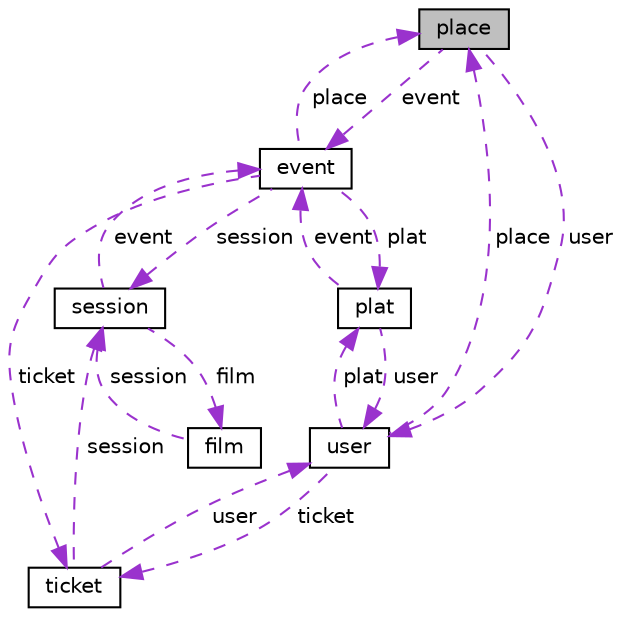 digraph "place"
{
 // LATEX_PDF_SIZE
  edge [fontname="Helvetica",fontsize="10",labelfontname="Helvetica",labelfontsize="10"];
  node [fontname="Helvetica",fontsize="10",shape=record];
  Node1 [label="place",height=0.2,width=0.4,color="black", fillcolor="grey75", style="filled", fontcolor="black",tooltip=" "];
  Node2 -> Node1 [dir="back",color="darkorchid3",fontsize="10",style="dashed",label=" event" ,fontname="Helvetica"];
  Node2 [label="event",height=0.2,width=0.4,color="black", fillcolor="white", style="filled",URL="$structevent.html",tooltip=" "];
  Node1 -> Node2 [dir="back",color="darkorchid3",fontsize="10",style="dashed",label=" place" ,fontname="Helvetica"];
  Node3 -> Node2 [dir="back",color="darkorchid3",fontsize="10",style="dashed",label=" session" ,fontname="Helvetica"];
  Node3 [label="session",height=0.2,width=0.4,color="black", fillcolor="white", style="filled",URL="$structsession.html",tooltip=" "];
  Node4 -> Node3 [dir="back",color="darkorchid3",fontsize="10",style="dashed",label=" film" ,fontname="Helvetica"];
  Node4 [label="film",height=0.2,width=0.4,color="black", fillcolor="white", style="filled",URL="$structfilm.html",tooltip=" "];
  Node3 -> Node4 [dir="back",color="darkorchid3",fontsize="10",style="dashed",label=" session" ,fontname="Helvetica"];
  Node2 -> Node3 [dir="back",color="darkorchid3",fontsize="10",style="dashed",label=" event" ,fontname="Helvetica"];
  Node5 -> Node2 [dir="back",color="darkorchid3",fontsize="10",style="dashed",label=" ticket" ,fontname="Helvetica"];
  Node5 [label="ticket",height=0.2,width=0.4,color="black", fillcolor="white", style="filled",URL="$structticket.html",tooltip=" "];
  Node3 -> Node5 [dir="back",color="darkorchid3",fontsize="10",style="dashed",label=" session" ,fontname="Helvetica"];
  Node6 -> Node5 [dir="back",color="darkorchid3",fontsize="10",style="dashed",label=" user" ,fontname="Helvetica"];
  Node6 [label="user",height=0.2,width=0.4,color="black", fillcolor="white", style="filled",URL="$structuser.html",tooltip=" "];
  Node1 -> Node6 [dir="back",color="darkorchid3",fontsize="10",style="dashed",label=" place" ,fontname="Helvetica"];
  Node5 -> Node6 [dir="back",color="darkorchid3",fontsize="10",style="dashed",label=" ticket" ,fontname="Helvetica"];
  Node7 -> Node6 [dir="back",color="darkorchid3",fontsize="10",style="dashed",label=" plat" ,fontname="Helvetica"];
  Node7 [label="plat",height=0.2,width=0.4,color="black", fillcolor="white", style="filled",URL="$structplat.html",tooltip=" "];
  Node2 -> Node7 [dir="back",color="darkorchid3",fontsize="10",style="dashed",label=" event" ,fontname="Helvetica"];
  Node6 -> Node7 [dir="back",color="darkorchid3",fontsize="10",style="dashed",label=" user" ,fontname="Helvetica"];
  Node7 -> Node2 [dir="back",color="darkorchid3",fontsize="10",style="dashed",label=" plat" ,fontname="Helvetica"];
  Node6 -> Node1 [dir="back",color="darkorchid3",fontsize="10",style="dashed",label=" user" ,fontname="Helvetica"];
}
